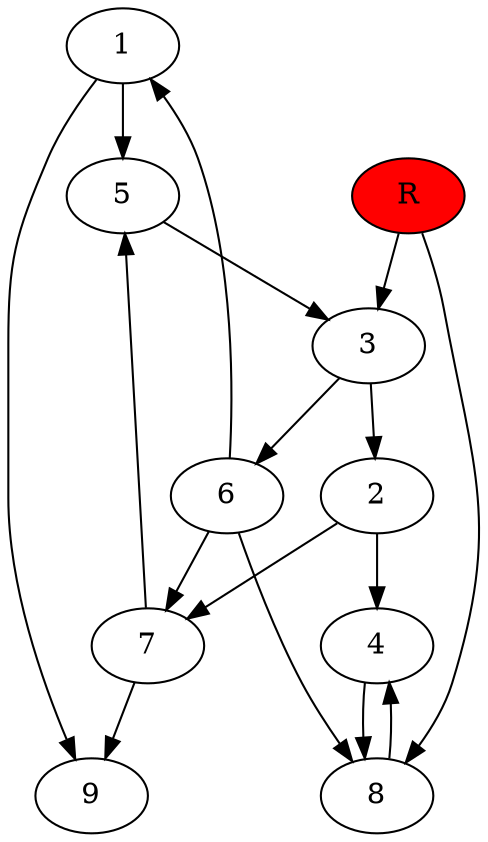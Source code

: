 digraph prb294 {
	1
	2
	3
	4
	5
	6
	7
	8
	R [fillcolor="#ff0000" style=filled]
	1 -> 5
	1 -> 9
	2 -> 4
	2 -> 7
	3 -> 2
	3 -> 6
	4 -> 8
	5 -> 3
	6 -> 1
	6 -> 7
	6 -> 8
	7 -> 5
	7 -> 9
	8 -> 4
	R -> 3
	R -> 8
}
